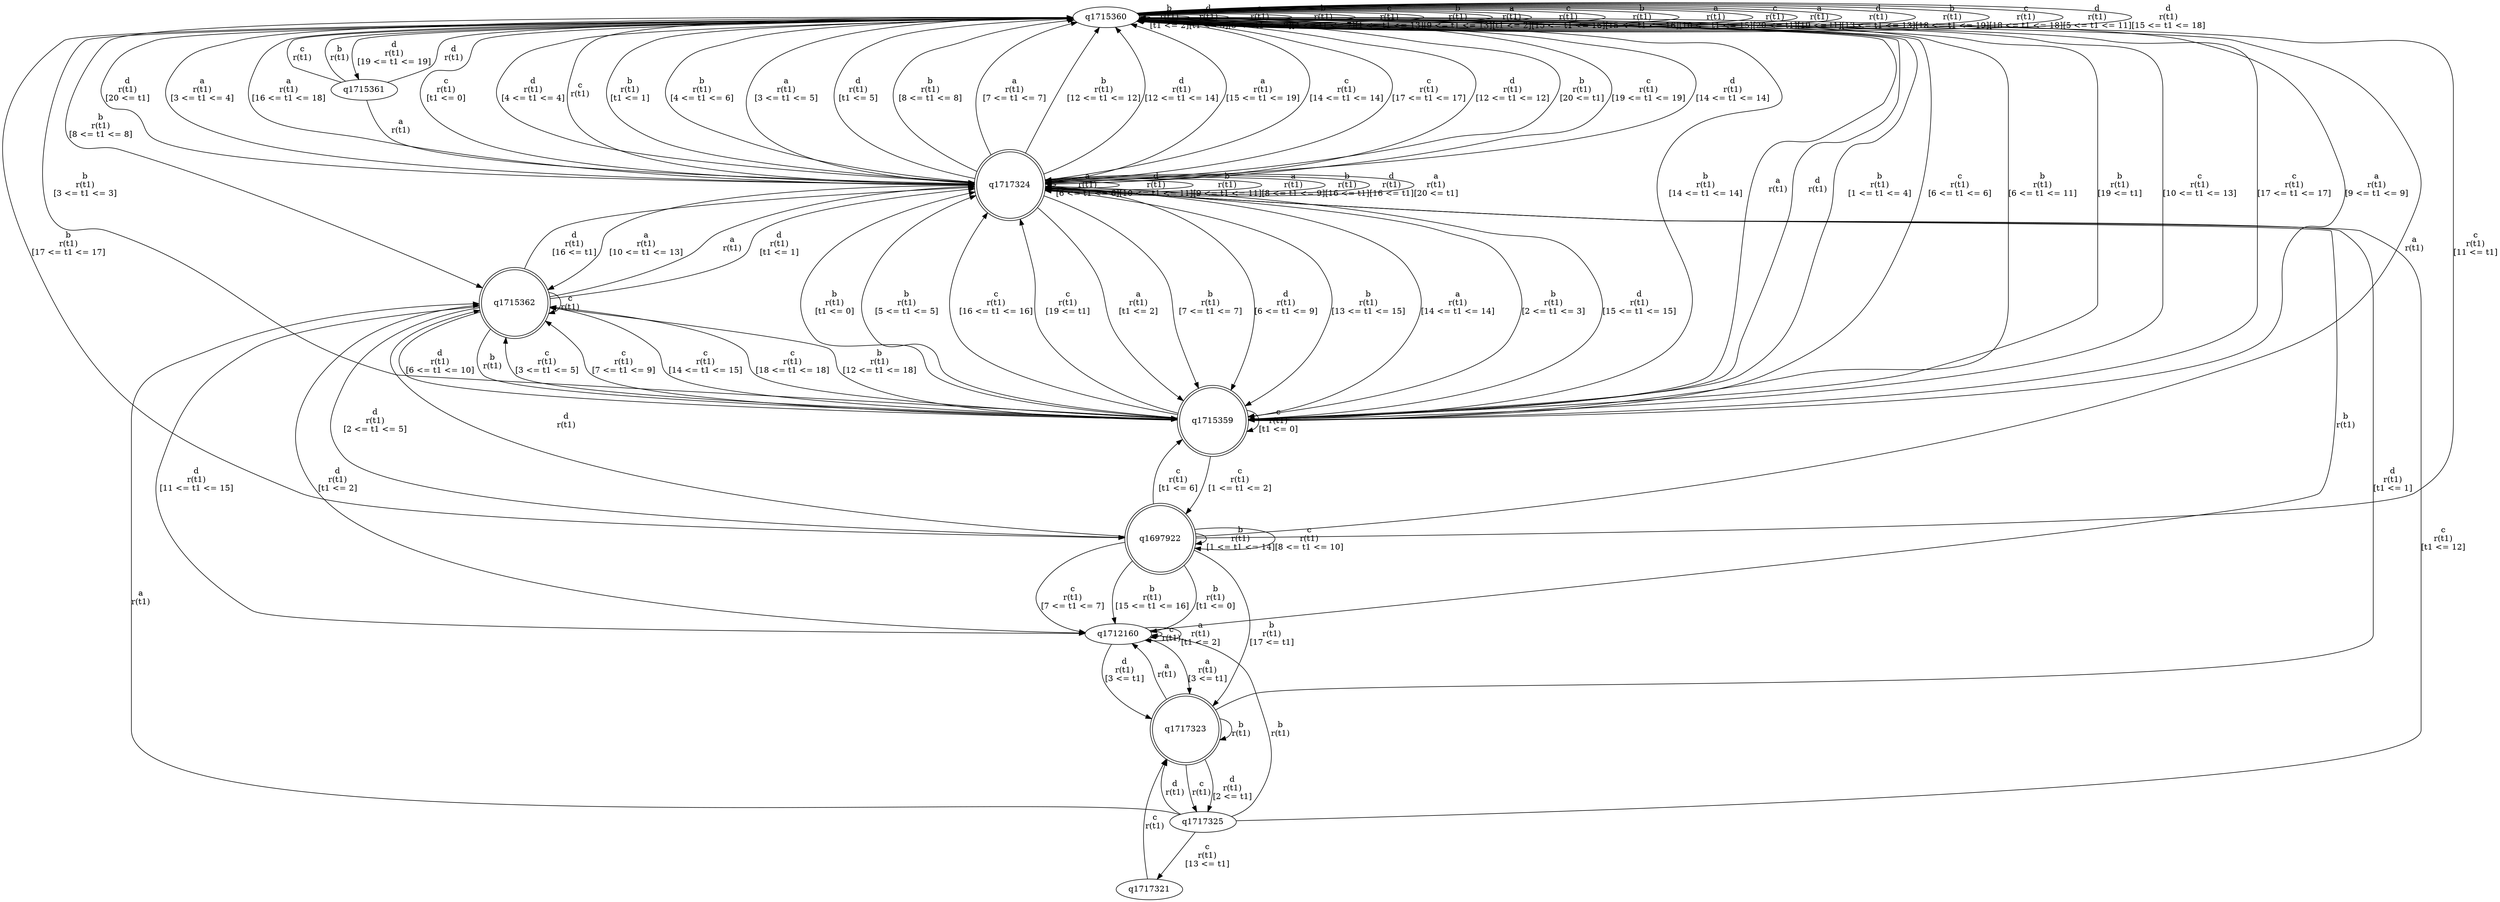 digraph "tests_1/test18/solution101/solution_verwer" {
	q1715360[label=q1715360]
	q1717324[label=q1717324 shape=doublecircle]
	q1715359[label=q1715359 shape=doublecircle]
	q1697922[label=q1697922 shape=doublecircle]
	q1715362[label=q1715362 shape=doublecircle]
	q1712160[label=q1712160]
	q1717323[label=q1717323 shape=doublecircle]
	q1717325[label=q1717325]
	q1717321[label=q1717321]
	q1715361[label=q1715361]
	q1715360 -> q1717324[label="c\nr(t1)\n[t1 <= 0]"]
	q1717324 -> q1715360[label="c\nr(t1)\n"]
	q1717324 -> q1715360[label="b\nr(t1)\n[t1 <= 1]"]
	q1717324 -> q1715359[label="a\nr(t1)\n[t1 <= 2]"]
	q1715359 -> q1715360[label="a\nr(t1)\n"]
	q1715359 -> q1715360[label="d\nr(t1)\n"]
	q1715359 -> q1717324[label="b\nr(t1)\n[t1 <= 0]"]
	q1715359 -> q1715359[label="c\nr(t1)\n[t1 <= 0]"]
	q1715359 -> q1715360[label="b\nr(t1)\n[1 <= t1 <= 4]"]
	q1715359 -> q1697922[label="c\nr(t1)\n[1 <= t1 <= 2]"]
	q1697922 -> q1715360[label="a\nr(t1)\n"]
	q1697922 -> q1715362[label="d\nr(t1)\n"]
	q1715362 -> q1715359[label="b\nr(t1)\n"]
	q1715362 -> q1717324[label="a\nr(t1)\n"]
	q1715362 -> q1715362[label="c\nr(t1)\n"]
	q1715362 -> q1717324[label="d\nr(t1)\n[t1 <= 1]"]
	q1715362 -> q1715359[label="d\nr(t1)\n[6 <= t1 <= 10]"]
	q1715362 -> q1697922[label="d\nr(t1)\n[2 <= t1 <= 5]"]
	q1715362 -> q1712160[label="d\nr(t1)\n[11 <= t1 <= 15]"]
	q1712160 -> q1712160[label="c\nr(t1)\n"]
	q1712160 -> q1717324[label="b\nr(t1)\n"]
	q1712160 -> q1712160[label="a\nr(t1)\n[t1 <= 2]"]
	q1712160 -> q1715362[label="d\nr(t1)\n[t1 <= 2]"]
	q1712160 -> q1717323[label="a\nr(t1)\n[3 <= t1]"]
	q1717323 -> q1717323[label="b\nr(t1)\n"]
	q1717323 -> q1717325[label="c\nr(t1)\n"]
	q1717325 -> q1717323[label="d\nr(t1)\n"]
	q1717325 -> q1712160[label="b\nr(t1)\n"]
	q1717325 -> q1715362[label="a\nr(t1)\n"]
	q1717325 -> q1717324[label="c\nr(t1)\n[t1 <= 12]"]
	q1717325 -> q1717321[label="c\nr(t1)\n[13 <= t1]"]
	q1717321 -> q1717323[label="c\nr(t1)\n"]
	q1717323 -> q1712160[label="a\nr(t1)\n"]
	q1717323 -> q1717325[label="d\nr(t1)\n[2 <= t1]"]
	q1717323 -> q1717324[label="d\nr(t1)\n[t1 <= 1]"]
	q1712160 -> q1717323[label="d\nr(t1)\n[3 <= t1]"]
	q1715362 -> q1717324[label="d\nr(t1)\n[16 <= t1]"]
	q1697922 -> q1712160[label="b\nr(t1)\n[t1 <= 0]"]
	q1697922 -> q1715359[label="c\nr(t1)\n[t1 <= 6]"]
	q1697922 -> q1697922[label="b\nr(t1)\n[1 <= t1 <= 14]"]
	q1697922 -> q1712160[label="c\nr(t1)\n[7 <= t1 <= 7]"]
	q1697922 -> q1697922[label="c\nr(t1)\n[8 <= t1 <= 10]"]
	q1697922 -> q1715360[label="c\nr(t1)\n[11 <= t1]"]
	q1697922 -> q1717323[label="b\nr(t1)\n[17 <= t1]"]
	q1697922 -> q1712160[label="b\nr(t1)\n[15 <= t1 <= 16]"]
	q1715359 -> q1717324[label="b\nr(t1)\n[5 <= t1 <= 5]"]
	q1715359 -> q1715362[label="c\nr(t1)\n[3 <= t1 <= 5]"]
	q1715359 -> q1715360[label="c\nr(t1)\n[6 <= t1 <= 6]"]
	q1715359 -> q1715360[label="b\nr(t1)\n[6 <= t1 <= 11]"]
	q1715359 -> q1715362[label="c\nr(t1)\n[7 <= t1 <= 9]"]
	q1715359 -> q1715360[label="b\nr(t1)\n[19 <= t1]"]
	q1715359 -> q1715360[label="c\nr(t1)\n[10 <= t1 <= 13]"]
	q1715359 -> q1715362[label="c\nr(t1)\n[14 <= t1 <= 15]"]
	q1715359 -> q1717324[label="c\nr(t1)\n[16 <= t1 <= 16]"]
	q1715359 -> q1715360[label="c\nr(t1)\n[17 <= t1 <= 17]"]
	q1715359 -> q1715362[label="c\nr(t1)\n[18 <= t1 <= 18]"]
	q1715359 -> q1717324[label="c\nr(t1)\n[19 <= t1]"]
	q1715359 -> q1715362[label="b\nr(t1)\n[12 <= t1 <= 18]"]
	q1717324 -> q1715359[label="b\nr(t1)\n[2 <= t1 <= 3]"]
	q1717324 -> q1715360[label="b\nr(t1)\n[4 <= t1 <= 6]"]
	q1717324 -> q1715360[label="a\nr(t1)\n[3 <= t1 <= 5]"]
	q1717324 -> q1715360[label="d\nr(t1)\n[t1 <= 5]"]
	q1717324 -> q1715359[label="b\nr(t1)\n[7 <= t1 <= 7]"]
	q1717324 -> q1717324[label="a\nr(t1)\n[6 <= t1 <= 6]"]
	q1717324 -> q1715359[label="d\nr(t1)\n[6 <= t1 <= 9]"]
	q1717324 -> q1715360[label="b\nr(t1)\n[8 <= t1 <= 8]"]
	q1717324 -> q1715360[label="a\nr(t1)\n[7 <= t1 <= 7]"]
	q1717324 -> q1717324[label="d\nr(t1)\n[10 <= t1 <= 11]"]
	q1717324 -> q1717324[label="b\nr(t1)\n[9 <= t1 <= 11]"]
	q1717324 -> q1717324[label="a\nr(t1)\n[8 <= t1 <= 9]"]
	q1717324 -> q1715360[label="b\nr(t1)\n[12 <= t1 <= 12]"]
	q1717324 -> q1715362[label="a\nr(t1)\n[10 <= t1 <= 13]"]
	q1717324 -> q1715360[label="d\nr(t1)\n[12 <= t1 <= 14]"]
	q1717324 -> q1715359[label="b\nr(t1)\n[13 <= t1 <= 15]"]
	q1717324 -> q1717324[label="b\nr(t1)\n[16 <= t1]"]
	q1717324 -> q1715359[label="a\nr(t1)\n[14 <= t1 <= 14]"]
	q1717324 -> q1715359[label="d\nr(t1)\n[15 <= t1 <= 15]"]
	q1717324 -> q1717324[label="d\nr(t1)\n[16 <= t1]"]
	q1717324 -> q1717324[label="a\nr(t1)\n[20 <= t1]"]
	q1717324 -> q1715360[label="a\nr(t1)\n[15 <= t1 <= 19]"]
	q1715360 -> q1715360[label="b\nr(t1)\n[t1 <= 2]"]
	q1715360 -> q1715359[label="b\nr(t1)\n[3 <= t1 <= 3]"]
	q1715360 -> q1715360[label="d\nr(t1)\n[t1 <= 3]"]
	q1715360 -> q1717324[label="d\nr(t1)\n[4 <= t1 <= 4]"]
	q1715360 -> q1715360[label="a\nr(t1)\n[5 <= t1 <= 8]"]
	q1715360 -> q1715359[label="a\nr(t1)\n[9 <= t1 <= 9]"]
	q1715360 -> q1715360[label="b\nr(t1)\n[4 <= t1 <= 7]"]
	q1715360 -> q1715362[label="b\nr(t1)\n[8 <= t1 <= 8]"]
	q1715360 -> q1715360[label="c\nr(t1)\n[1 <= t1 <= 13]"]
	q1715360 -> q1715360[label="b\nr(t1)\n[9 <= t1 <= 13]"]
	q1715360 -> q1717324[label="c\nr(t1)\n[14 <= t1 <= 14]"]
	q1715360 -> q1715359[label="b\nr(t1)\n[14 <= t1 <= 14]"]
	q1715360 -> q1715360[label="a\nr(t1)\n[t1 <= 2]"]
	q1715360 -> q1715360[label="c\nr(t1)\n[15 <= t1 <= 16]"]
	q1715360 -> q1715360[label="b\nr(t1)\n[15 <= t1 <= 16]"]
	q1715360 -> q1715360[label="a\nr(t1)\n[10 <= t1 <= 15]"]
	q1715360 -> q1717324[label="c\nr(t1)\n[17 <= t1 <= 17]"]
	q1715360 -> q1697922[label="b\nr(t1)\n[17 <= t1 <= 17]"]
	q1715360 -> q1717324[label="d\nr(t1)\n[12 <= t1 <= 12]"]
	q1715360 -> q1715360[label="c\nr(t1)\n[20 <= t1]"]
	q1715360 -> q1715360[label="a\nr(t1)\n[19 <= t1]"]
	q1715360 -> q1715360[label="d\nr(t1)\n[13 <= t1 <= 13]"]
	q1715360 -> q1717324[label="b\nr(t1)\n[20 <= t1]"]
	q1715360 -> q1715360[label="b\nr(t1)\n[18 <= t1 <= 19]"]
	q1715360 -> q1715360[label="c\nr(t1)\n[18 <= t1 <= 18]"]
	q1715360 -> q1717324[label="c\nr(t1)\n[19 <= t1 <= 19]"]
	q1715360 -> q1717324[label="d\nr(t1)\n[14 <= t1 <= 14]"]
	q1715360 -> q1715360[label="d\nr(t1)\n[5 <= t1 <= 11]"]
	q1715360 -> q1715360[label="d\nr(t1)\n[15 <= t1 <= 18]"]
	q1715360 -> q1715361[label="d\nr(t1)\n[19 <= t1 <= 19]"]
	q1715361 -> q1715360[label="d\nr(t1)\n"]
	q1715361 -> q1715360[label="c\nr(t1)\n"]
	q1715361 -> q1715360[label="b\nr(t1)\n"]
	q1715361 -> q1717324[label="a\nr(t1)\n"]
	q1715360 -> q1717324[label="d\nr(t1)\n[20 <= t1]"]
	q1715360 -> q1717324[label="a\nr(t1)\n[3 <= t1 <= 4]"]
	q1715360 -> q1717324[label="a\nr(t1)\n[16 <= t1 <= 18]"]
}
